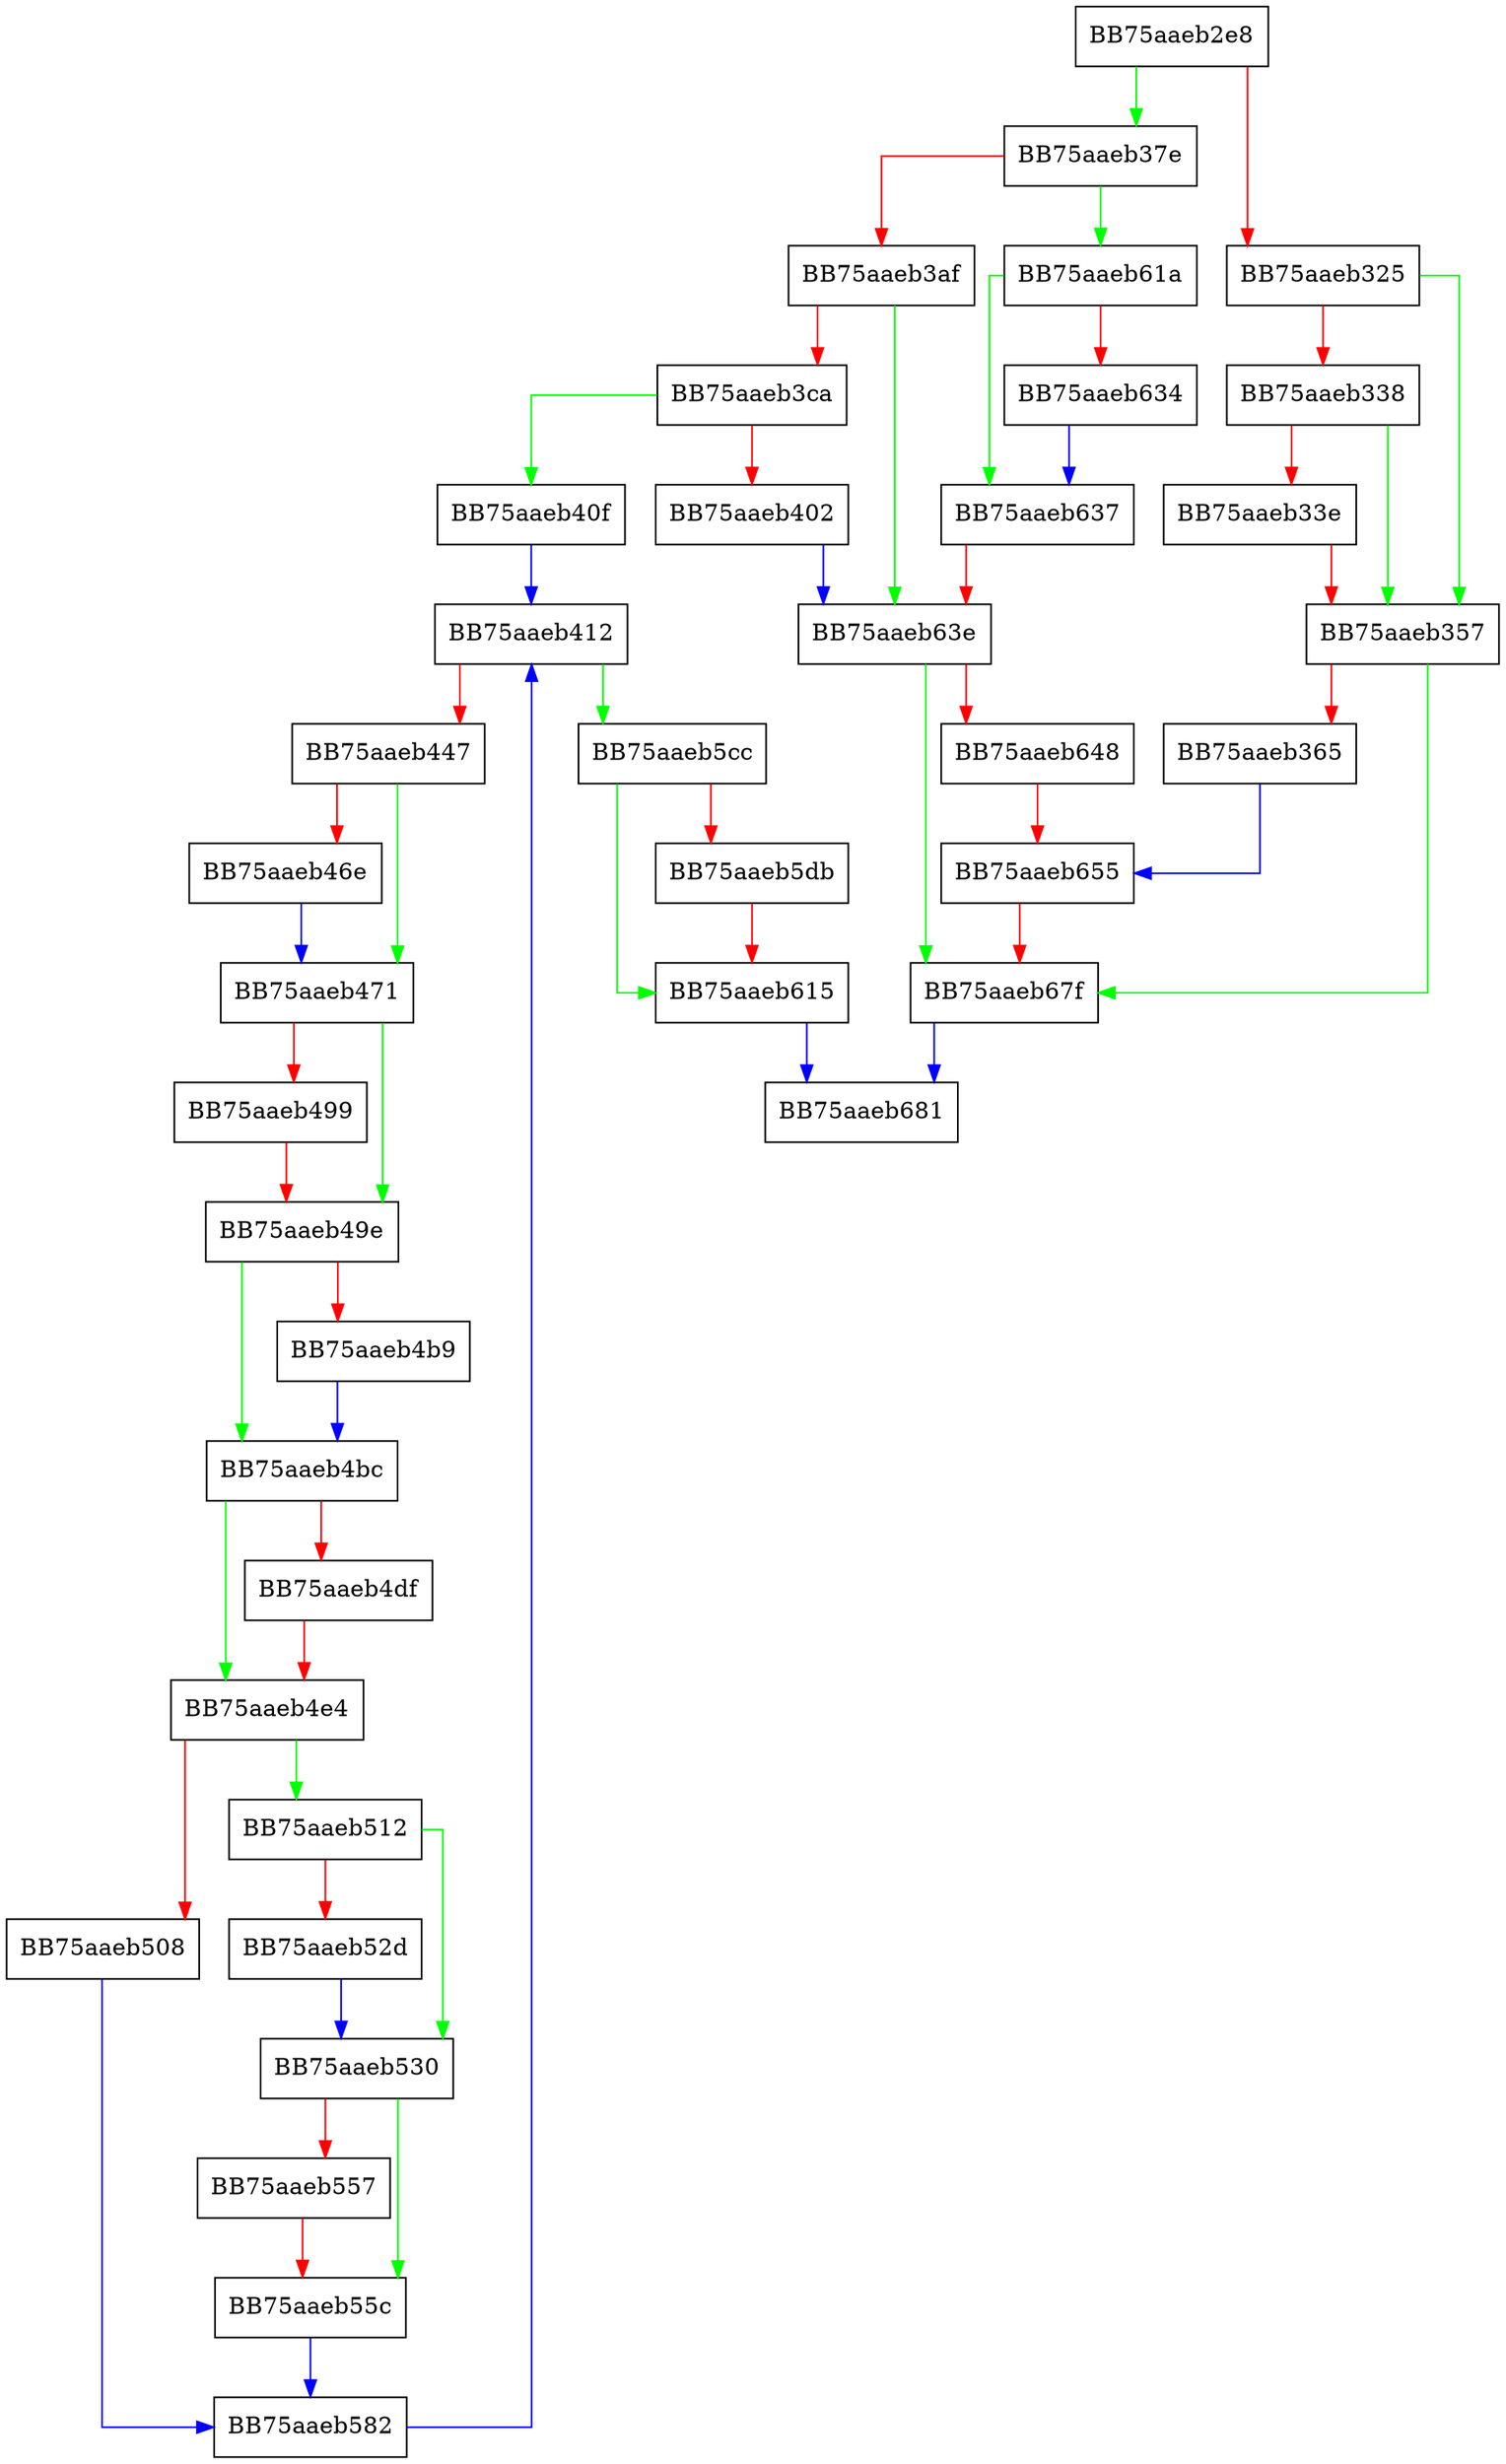 digraph GetSamplesEx {
  node [shape="box"];
  graph [splines=ortho];
  BB75aaeb2e8 -> BB75aaeb37e [color="green"];
  BB75aaeb2e8 -> BB75aaeb325 [color="red"];
  BB75aaeb325 -> BB75aaeb357 [color="green"];
  BB75aaeb325 -> BB75aaeb338 [color="red"];
  BB75aaeb338 -> BB75aaeb357 [color="green"];
  BB75aaeb338 -> BB75aaeb33e [color="red"];
  BB75aaeb33e -> BB75aaeb357 [color="red"];
  BB75aaeb357 -> BB75aaeb67f [color="green"];
  BB75aaeb357 -> BB75aaeb365 [color="red"];
  BB75aaeb365 -> BB75aaeb655 [color="blue"];
  BB75aaeb37e -> BB75aaeb61a [color="green"];
  BB75aaeb37e -> BB75aaeb3af [color="red"];
  BB75aaeb3af -> BB75aaeb63e [color="green"];
  BB75aaeb3af -> BB75aaeb3ca [color="red"];
  BB75aaeb3ca -> BB75aaeb40f [color="green"];
  BB75aaeb3ca -> BB75aaeb402 [color="red"];
  BB75aaeb402 -> BB75aaeb63e [color="blue"];
  BB75aaeb40f -> BB75aaeb412 [color="blue"];
  BB75aaeb412 -> BB75aaeb5cc [color="green"];
  BB75aaeb412 -> BB75aaeb447 [color="red"];
  BB75aaeb447 -> BB75aaeb471 [color="green"];
  BB75aaeb447 -> BB75aaeb46e [color="red"];
  BB75aaeb46e -> BB75aaeb471 [color="blue"];
  BB75aaeb471 -> BB75aaeb49e [color="green"];
  BB75aaeb471 -> BB75aaeb499 [color="red"];
  BB75aaeb499 -> BB75aaeb49e [color="red"];
  BB75aaeb49e -> BB75aaeb4bc [color="green"];
  BB75aaeb49e -> BB75aaeb4b9 [color="red"];
  BB75aaeb4b9 -> BB75aaeb4bc [color="blue"];
  BB75aaeb4bc -> BB75aaeb4e4 [color="green"];
  BB75aaeb4bc -> BB75aaeb4df [color="red"];
  BB75aaeb4df -> BB75aaeb4e4 [color="red"];
  BB75aaeb4e4 -> BB75aaeb512 [color="green"];
  BB75aaeb4e4 -> BB75aaeb508 [color="red"];
  BB75aaeb508 -> BB75aaeb582 [color="blue"];
  BB75aaeb512 -> BB75aaeb530 [color="green"];
  BB75aaeb512 -> BB75aaeb52d [color="red"];
  BB75aaeb52d -> BB75aaeb530 [color="blue"];
  BB75aaeb530 -> BB75aaeb55c [color="green"];
  BB75aaeb530 -> BB75aaeb557 [color="red"];
  BB75aaeb557 -> BB75aaeb55c [color="red"];
  BB75aaeb55c -> BB75aaeb582 [color="blue"];
  BB75aaeb582 -> BB75aaeb412 [color="blue"];
  BB75aaeb5cc -> BB75aaeb615 [color="green"];
  BB75aaeb5cc -> BB75aaeb5db [color="red"];
  BB75aaeb5db -> BB75aaeb615 [color="red"];
  BB75aaeb615 -> BB75aaeb681 [color="blue"];
  BB75aaeb61a -> BB75aaeb637 [color="green"];
  BB75aaeb61a -> BB75aaeb634 [color="red"];
  BB75aaeb634 -> BB75aaeb637 [color="blue"];
  BB75aaeb637 -> BB75aaeb63e [color="red"];
  BB75aaeb63e -> BB75aaeb67f [color="green"];
  BB75aaeb63e -> BB75aaeb648 [color="red"];
  BB75aaeb648 -> BB75aaeb655 [color="red"];
  BB75aaeb655 -> BB75aaeb67f [color="red"];
  BB75aaeb67f -> BB75aaeb681 [color="blue"];
}